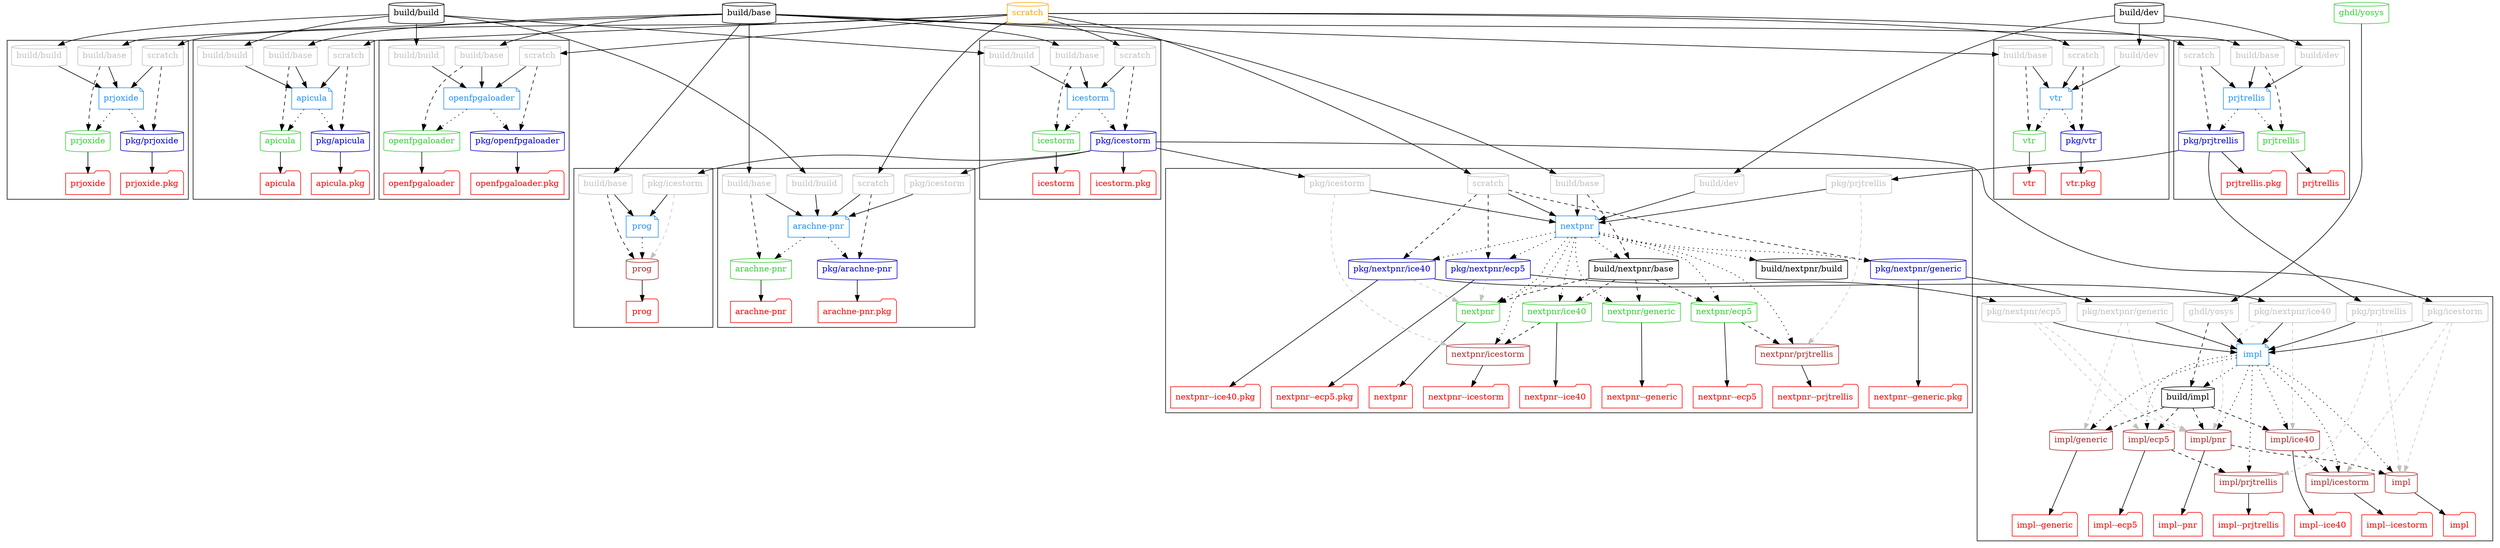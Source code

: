 # Authors:
#   Unai Martinez-Corral
#
# Copyright 2019-2021 Unai Martinez-Corral <unai.martinezcorral@ehu.eus>
#
# Licensed under the Apache License, Version 2.0 (the "License");
# you may not use this file except in compliance with the License.
# You may obtain a copy of the License at
#
#     http://www.apache.org/licenses/LICENSE-2.0
#
# Unless required by applicable law or agreed to in writing, software
# distributed under the License is distributed on an "AS IS" BASIS,
# WITHOUT WARRANTIES OR CONDITIONS OF ANY KIND, either express or implied.
# See the License for the specific language governing permissions and
# limitations under the License.
#
# SPDX-License-Identifier: Apache-2.0

digraph G {

  #splines=polyline; #curved
  newrank=true;

  # Dockerfiles

  { node [shape=note, color=dodgerblue, fontcolor=dodgerblue]
    d_apicula        [label="apicula"];
    d_arachnepnr     [label="arachne-pnr"];
    d_icestorm       [label="icestorm"];
    d_impl           [label="impl"];
    d_nextpnr        [label="nextpnr"];
    d_openfpgaloader [label="openfpgaloader"];
    d_prjoxide       [label="prjoxide"];
    d_prjtrellis     [label="prjtrellis"];
    d_prog           [label="prog"];
    d_vtr            [label="vtr"];
  }

  # Images

  { node [shape=cylinder]
    "build/base"
    "build/build"
    "build/dev"
    { node [color=limegreen, fontcolor=limegreen]
      "apicula"
      "arachne-pnr"
      "ghdl/yosys"
      "icestorm"
      "nextpnr/ice40"
      "nextpnr/ecp5"
      "nextpnr/generic"
      "nextpnr"
      "openfpgaloader"
      "prjoxide"
      "prjtrellis"
      "vtr"
    }
    { node [color=mediumblue, fontcolor=mediumblue]
      "pkg/apicula"
      "pkg/arachne-pnr"
      "pkg/icestorm"
      "pkg/nextpnr/generic"
      "pkg/nextpnr/ice40"
      "pkg/nextpnr/ecp5"
      "pkg/openfpgaloader"
      "pkg/prjoxide"
      "pkg/prjtrellis"
      "pkg/vtr"
    }
    { node [color=brown, fontcolor=brown]
      "nextpnr/icestorm"
      "nextpnr/prjtrellis"
      "impl/generic"
      "impl/ice40"
      "impl/ecp5"
      "impl/icestorm"
      "impl/prjtrellis"
      "impl/pnr"
      "impl"
      "prog"
    }
  }

  # External images

  { node [shape=cylinder, color=orange, fontcolor=orange]
    "scratch"
  }

  { rank=same
    "build/base"
    "build/build"
    "build/dev"
    "ghdl/yosys"
    "scratch"
  }

  # Workflows

  subgraph cluster_apicula {
    { rank=same
      node [shape=cylinder, color=grey, fontcolor=grey]
      "p_apicula_build/build"  [label="build/build"]
      "p_apicula_build/base"   [label="build/base"]
      "p_apicula_scratch"      [label="scratch"]
    }

    d_apicula -> {
      "apicula"
      "pkg/apicula"
     } [style=dotted];

    { rank=same
      node [shape=folder, color=red, fontcolor=red]
      "t_apicula"     [label="apicula"];
      "t_pkg/apicula" [label="apicula.pkg"];
    }

    "apicula" -> "t_apicula";
    "pkg/apicula" -> "t_pkg/apicula";
  }

  subgraph cluster_arachepnr {
    { rank=same
      node [shape=cylinder, color=grey, fontcolor=grey]
      "p_arachnepnr_pkg/icestorm" [label="pkg/icestorm"]
      "p_arachnepnr_build/build"  [label="build/build"]
      "p_arachnepnr_build/base"   [label="build/base"]
      "p_arachnepnr_scratch"      [label="scratch"]
    }

    d_arachnepnr -> {
      "arachne-pnr"
      "pkg/arachne-pnr"
     } [style=dotted];

    { rank=same
      node [shape=folder, color=red, fontcolor=red]
      "t_arachne-pnr"     [label="arachne-pnr"];
      "t_pkg/arachne-pnr" [label="arachne-pnr.pkg"];
    }

    "arachne-pnr" -> "t_arachne-pnr";
    "pkg/arachne-pnr" -> "t_pkg/arachne-pnr";
  }

  subgraph cluster_icestorm {
    { rank=same
      node [shape=cylinder, color=grey, fontcolor=grey]
      "p_icestorm_scratch"     [label="scratch"]
      "p_icestorm_build/base"  [label="build/base"]
      "p_icestorm_build/build" [label="build/build"]
    }

    d_icestorm -> { rank=same
      "pkg/icestorm",
      "icestorm"
    } [style=dotted];

    { rank=same
      node [shape=folder, color=red, fontcolor=red];
      "t_icestorm"     [label="icestorm"];
      "t_pkg/icestorm" [label="icestorm.pkg"];
    }

    "icestorm" -> "t_icestorm";
    "pkg/icestorm" -> "t_pkg/icestorm";
  }

  subgraph cluster_impl {
    { rank=same
      node [shape=cylinder, color=grey, fontcolor=grey]
      "p_impl_ghdl/yosys"           [label="ghdl/yosys"]
      "p_impl_pkg/nextpnr/generic"  [label="pkg/nextpnr/generic"]
      "p_impl_pkg/nextpnr/ice40"    [label="pkg/nextpnr/ice40"]
      "p_impl_pkg/nextpnr/ecp5"     [label="pkg/nextpnr/ecp5"]
      "p_impl_pkg/icestorm"         [label="pkg/icestorm"]
      "p_impl_pkg/prjtrellis"       [label="pkg/prjtrellis"]
    }

    { node [shape=cylinder]
      "build/impl"
    }

    d_impl -> {
      "build/impl"
      "impl/generic"
      "impl/ice40"
      "impl/ecp5"
      "impl/icestorm"
      "impl/prjtrellis"
      "impl/pnr"
      "impl"
    } [style=dotted];

    { rank=same
      node [shape=folder, color=red, fontcolor=red];
      "t_impl/generic"    [label="impl--generic"];
      "t_impl/ice40"      [label="impl--ice40"];
      "t_impl/ecp5"       [label="impl--ecp5"];
      "t_impl/icestorm"   [label="impl--icestorm"];
      "t_impl/prjtrellis" [label="impl--prjtrellis"];
      "t_impl/pnr"        [label="impl--pnr"];
      "t_impl"            [label="impl"];
    }

    "impl/generic" -> "t_impl/generic";
    "impl/ice40" -> "t_impl/ice40";
    "impl/ecp5" -> "t_impl/ecp5";
    "impl/icestorm" -> "t_impl/icestorm";
    "impl/prjtrellis" -> "t_impl/prjtrellis";
    "impl/pnr" -> "t_impl/pnr";
    "impl" -> "t_impl";
  }

  subgraph cluster_nextpnr {
    { rank=same
      node [shape=cylinder, color=grey, fontcolor=grey]
      "p_nextpnr_scratch" [label="scratch"]
      "p_nextpnr_build/base" [label="build/base"]
      "p_nextpnr_build/dev" [label="build/dev"]
      "p_nextpnr_icestorm" [label="pkg/icestorm"]
      "p_nextpnr_prjtrellis" [label="pkg/prjtrellis"]
    }

    { node [shape=cylinder]
      "build/nextpnr/base"
      "build/nextpnr/build"
    }

    d_nextpnr -> { rank=same
      "build/nextpnr/base"
      "build/nextpnr/build"
    } [style=dotted];

    d_nextpnr -> { rank=same
      "nextpnr/generic",
      "nextpnr/ice40",
      "nextpnr/ecp5",
      "nextpnr"
    } [style=dotted];

    d_nextpnr -> { rank=same
      "nextpnr/icestorm",
      "nextpnr/prjtrellis"
    } [style=dotted];

    d_nextpnr -> { rank=same
      "pkg/nextpnr/generic",
      "pkg/nextpnr/ice40",
      "pkg/nextpnr/ecp5"
    } [style=dotted];

    { rank=same
      node [shape=folder, color=red, fontcolor=red];
      "t_nextpnr"             [label="nextpnr"];
      "t_nextpnr/generic"     [label="nextpnr--generic"];
      "t_nextpnr/ice40"       [label="nextpnr--ice40"];
      "t_nextpnr/ecp5"        [label="nextpnr--ecp5"];
      "t_nextpnr/icestorm"    [label="nextpnr--icestorm"];
      "t_nextpnr/prjtrellis"  [label="nextpnr--prjtrellis"];
      "t_pkg/nextpnr/generic" [label="nextpnr--generic.pkg"];
      "t_pkg/nextpnr/ice40"   [label="nextpnr--ice40.pkg"];
      "t_pkg/nextpnr/ecp5"    [label="nextpnr--ecp5.pkg"];
    }

    "nextpnr/generic" -> "t_nextpnr/generic";
    "nextpnr/ice40" -> "t_nextpnr/ice40";
    "nextpnr/ecp5" -> "t_nextpnr/ecp5";
    "nextpnr" -> "t_nextpnr";
    "nextpnr/icestorm" -> "t_nextpnr/icestorm";
    "nextpnr/prjtrellis" -> "t_nextpnr/prjtrellis";
    "pkg/nextpnr/generic" -> "t_pkg/nextpnr/generic";
    "pkg/nextpnr/ice40" -> "t_pkg/nextpnr/ice40";
    "pkg/nextpnr/ecp5" -> "t_pkg/nextpnr/ecp5";
  }

  subgraph cluster_openfpgaloader {
    { rank=same
      node [shape=cylinder, color=grey, fontcolor=grey]
      "p_openfpgaloader_build/build" [label="build/build"]
      "p_openfpgaloader_build/base" [label="build/base"]
      "p_openfpgaloader_scratch" [label="scratch"]
    }

    d_openfpgaloader -> {
      "openfpgaloader"
      "pkg/openfpgaloader"
    } [style=dotted];

    {
      node [shape=folder, color=red, fontcolor=red]
      "t_openfpgaloader" [label="openfpgaloader"];
      "t_pkg/openfpgaloader" [label="openfpgaloader.pkg"];
    }

    "openfpgaloader" -> "t_openfpgaloader";
    "pkg/openfpgaloader" -> "t_pkg/openfpgaloader";
  }

  subgraph cluster_prjoxide {
    { rank=same
      node [shape=cylinder, color=grey, fontcolor=grey]
      "p_prjoxide_scratch" [label="scratch"]
      "p_prjoxide_build/base" [label="build/base"]
      "p_prjoxide_build/build" [label="build/build"]
    }

    d_prjoxide -> { rank=same
      "pkg/prjoxide",
      "prjoxide"
    } [style=dotted];

    { rank=same
      node [shape=folder, color=red, fontcolor=red];
      "t_prjoxide" [label="prjoxide"];
      "t_pkg/prjoxide" [label="prjoxide.pkg"];
    }

    "prjoxide" -> "t_prjoxide";
    "pkg/prjoxide" -> "t_pkg/prjoxide";
  }

  subgraph cluster_prjtrellis {
    { rank=same
      node [shape=cylinder, color=grey, fontcolor=grey]
      "p_prjtrellis_scratch" [label="scratch"]
      "p_prjtrellis_build/base" [label="build/base"]
      "p_prjtrellis_build/dev" [label="build/dev"]
    }

    d_prjtrellis -> { rank=same
      "pkg/prjtrellis",
      "prjtrellis"
    } [style=dotted];

    { rank=same
      node [shape=folder, color=red, fontcolor=red];
      "t_prjtrellis" [label="prjtrellis"];
      "t_pkg/prjtrellis" [label="prjtrellis.pkg"];
    }

    "prjtrellis" -> "t_prjtrellis";
    "pkg/prjtrellis" -> "t_pkg/prjtrellis";
  }

  subgraph cluster_prog {
    { rank=same
      node [shape=cylinder, color=grey, fontcolor=grey]
      "p_prog_icestorm" [label="pkg/icestorm"]
      "p_prog_build/base" [label="build/base"]
    }

    d_prog -> "prog" [style=dotted];

    "t_prog" [shape=folder, color=red, fontcolor=red, label="prog"];

    "prog" -> "t_prog";
  }

  subgraph cluster_vtr {
    { rank=same
      node [shape=cylinder, color=grey, fontcolor=grey]
      "p_vtr_build/dev"    [label="build/dev"]
      "p_vtr_build/base"   [label="build/base"]
      "p_vtr_scratch"      [label="scratch"]
    }

    d_vtr -> {
      "vtr"
      "pkg/vtr"
     } [style=dotted];

    { rank=same
      node [shape=folder, color=red, fontcolor=red]
      "t_vtr"     [label="vtr"];
      "t_pkg/vtr" [label="vtr.pkg"];
    }

    "vtr" -> "t_vtr";
    "pkg/vtr" -> "t_pkg/vtr";
  }

  { rank=same
    d_icestorm
    d_prjtrellis
  }

  { rank=same
    d_nextpnr
    d_prog
  }

  # Dockerfile dependencies

  "build/build" -> "p_apicula_build/build" -> d_apicula;
  "build/base" -> "p_apicula_build/base" -> d_apicula;
  "scratch" -> "p_apicula_scratch" -> d_apicula;

  "build/build" -> "p_arachnepnr_build/build" -> d_arachnepnr;
  "build/base" -> "p_arachnepnr_build/base" -> d_arachnepnr;
  "scratch" -> "p_arachnepnr_scratch" -> d_arachnepnr;
  "pkg/icestorm" -> "p_arachnepnr_pkg/icestorm" -> d_arachnepnr;

  "build/build" -> "p_icestorm_build/build" -> d_icestorm;
  "build/base" -> "p_icestorm_build/base" -> d_icestorm;
  "scratch" -> "p_icestorm_scratch" -> d_icestorm;

  "ghdl/yosys" -> "p_impl_ghdl/yosys" -> d_impl;
  "pkg/nextpnr/generic" -> "p_impl_pkg/nextpnr/generic" -> d_impl;
  "pkg/nextpnr/ice40" -> "p_impl_pkg/nextpnr/ice40" -> d_impl;
  "pkg/nextpnr/ecp5" -> "p_impl_pkg/nextpnr/ecp5" -> d_impl;
  "pkg/icestorm" -> "p_impl_pkg/icestorm" -> d_impl;
  "pkg/prjtrellis" -> "p_impl_pkg/prjtrellis" -> d_impl;

  "scratch" -> "p_nextpnr_scratch" -> d_nextpnr;
  "build/dev" -> "p_nextpnr_build/dev" -> d_nextpnr;
  "build/base" -> "p_nextpnr_build/base" -> d_nextpnr;
  "pkg/icestorm" -> "p_nextpnr_icestorm" -> d_nextpnr;
  "pkg/prjtrellis" -> "p_nextpnr_prjtrellis" -> d_nextpnr;

  "build/build" -> "p_openfpgaloader_build/build" -> d_openfpgaloader;
  "build/base" -> "p_openfpgaloader_build/base" -> d_openfpgaloader;
  "scratch" -> "p_openfpgaloader_scratch" -> d_openfpgaloader;

  "build/build" -> "p_prjoxide_build/build" -> d_prjoxide;
  "build/base" -> "p_prjoxide_build/base" -> d_prjoxide;
  "scratch" -> "p_prjoxide_scratch" -> d_prjoxide;

  "build/dev" -> "p_prjtrellis_build/dev" -> d_prjtrellis;
  "build/base" -> "p_prjtrellis_build/base" -> d_prjtrellis;
  "scratch" -> "p_prjtrellis_scratch" -> d_prjtrellis;

  "build/base" -> "p_prog_build/base" -> d_prog;
  "pkg/icestorm" -> "p_prog_icestorm" -> d_prog;

  "build/dev" -> "p_vtr_build/dev" -> d_vtr;
  "build/base" -> "p_vtr_build/base" -> d_vtr;
  "scratch" -> "p_vtr_scratch" -> d_vtr;

  # Image dependencies

  { edge [style=dashed]
    "p_apicula_build/base" -> "apicula";
    "p_apicula_scratch" -> "pkg/apicula";

    "p_arachnepnr_build/base" -> "arachne-pnr";
    "p_arachnepnr_scratch" -> "pkg/arachne-pnr";

    "p_prog_build/base" -> "prog";

    "p_openfpgaloader_build/base" -> "openfpgaloader";
    "p_openfpgaloader_scratch" -> "pkg/openfpgaloader";

    "p_nextpnr_build/base" -> "build/nextpnr/base" -> {
      "nextpnr",
      "nextpnr/generic",
      "nextpnr/ice40",
      "nextpnr/ecp5"
    };

    "p_nextpnr_scratch" -> {
      "pkg/nextpnr/generic",
      "pkg/nextpnr/ice40",
      "pkg/nextpnr/ecp5"
    };

    "nextpnr/ice40" -> "nextpnr/icestorm";
    "nextpnr/ecp5" -> "nextpnr/prjtrellis";

    "p_icestorm_build/base" -> "icestorm";
    "p_icestorm_scratch" -> "pkg/icestorm";

    "p_impl_ghdl/yosys" -> "build/impl" -> {
      "impl/generic"
      "impl/ice40"
      "impl/ecp5"
      "impl/pnr"
    };

    "impl/ice40" -> "impl/icestorm";
    "impl/ecp5" -> "impl/prjtrellis";
    "impl/pnr" -> "impl";

    "p_prjoxide_scratch" -> "pkg/prjoxide";
    "p_prjoxide_build/base" -> "prjoxide";

    "p_prjtrellis_scratch" -> "pkg/prjtrellis";
    "p_prjtrellis_build/base" -> "prjtrellis";

    "p_vtr_build/base" -> "vtr";
    "p_vtr_scratch" -> "pkg/vtr";
  }

  { edge [style=dashed, color=grey]
    "p_prog_icestorm" -> "prog";

    "pkg/nextpnr/ice40" -> "nextpnr";
    "pkg/nextpnr/ecp5" -> "nextpnr";
    "p_nextpnr_icestorm" -> "nextpnr/icestorm";
    "p_nextpnr_prjtrellis" -> "nextpnr/prjtrellis";

    "p_impl_pkg/icestorm" -> { "impl/icestorm", "impl" };
    "p_impl_pkg/prjtrellis" -> { "impl/prjtrellis", "impl" };
    "p_impl_pkg/nextpnr/generic" -> { "impl/generic", "impl/pnr" };
    "p_impl_pkg/nextpnr/ice40" -> { "impl/ice40", "impl/pnr" };
    "p_impl_pkg/nextpnr/ecp5" -> { "impl/ecp5", "impl/pnr" };
  }

}
